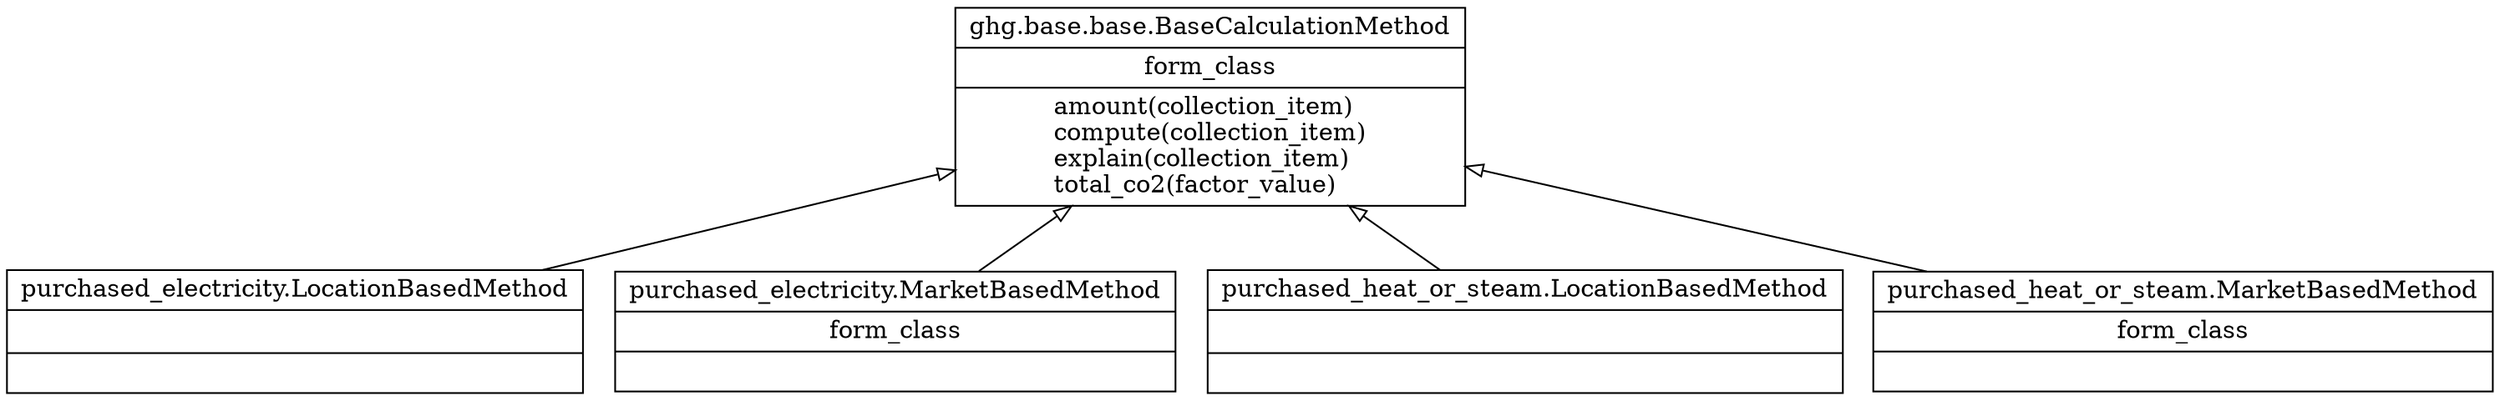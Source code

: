 digraph "classes" {
rankdir=BT
charset="utf-8"
"ghg.base.base.BaseCalculationMethod" [color="black", fontcolor="black", label=<{ghg.base.base.BaseCalculationMethod|form_class<br ALIGN="LEFT"/>|amount(collection_item)<br ALIGN="LEFT"/>compute(collection_item)<br ALIGN="LEFT"/>explain(collection_item)<br ALIGN="LEFT"/>total_co2(factor_value)<br ALIGN="LEFT"/>}>, shape="record", style="solid"];
"purchased_electricity.LocationBasedMethod" [color="black", fontcolor="black", label=<{purchased_electricity.LocationBasedMethod|<br ALIGN="LEFT"/>|}>, shape="record", style="solid"];
"purchased_electricity.MarketBasedMethod" [color="black", fontcolor="black", label=<{purchased_electricity.MarketBasedMethod|form_class<br ALIGN="LEFT"/>|}>, shape="record", style="solid"];
"purchased_heat_or_steam.LocationBasedMethod" [color="black", fontcolor="black", label=<{purchased_heat_or_steam.LocationBasedMethod|<br ALIGN="LEFT"/>|}>, shape="record", style="solid"];
"purchased_heat_or_steam.MarketBasedMethod" [color="black", fontcolor="black", label=<{purchased_heat_or_steam.MarketBasedMethod|form_class<br ALIGN="LEFT"/>|}>, shape="record", style="solid"];
"purchased_electricity.LocationBasedMethod" -> "ghg.base.base.BaseCalculationMethod" [arrowhead="empty", arrowtail="none"];
"purchased_electricity.MarketBasedMethod" -> "ghg.base.base.BaseCalculationMethod" [arrowhead="empty", arrowtail="none"];
"purchased_heat_or_steam.LocationBasedMethod" -> "ghg.base.base.BaseCalculationMethod" [arrowhead="empty", arrowtail="none"];
"purchased_heat_or_steam.MarketBasedMethod" -> "ghg.base.base.BaseCalculationMethod" [arrowhead="empty", arrowtail="none"];
}
